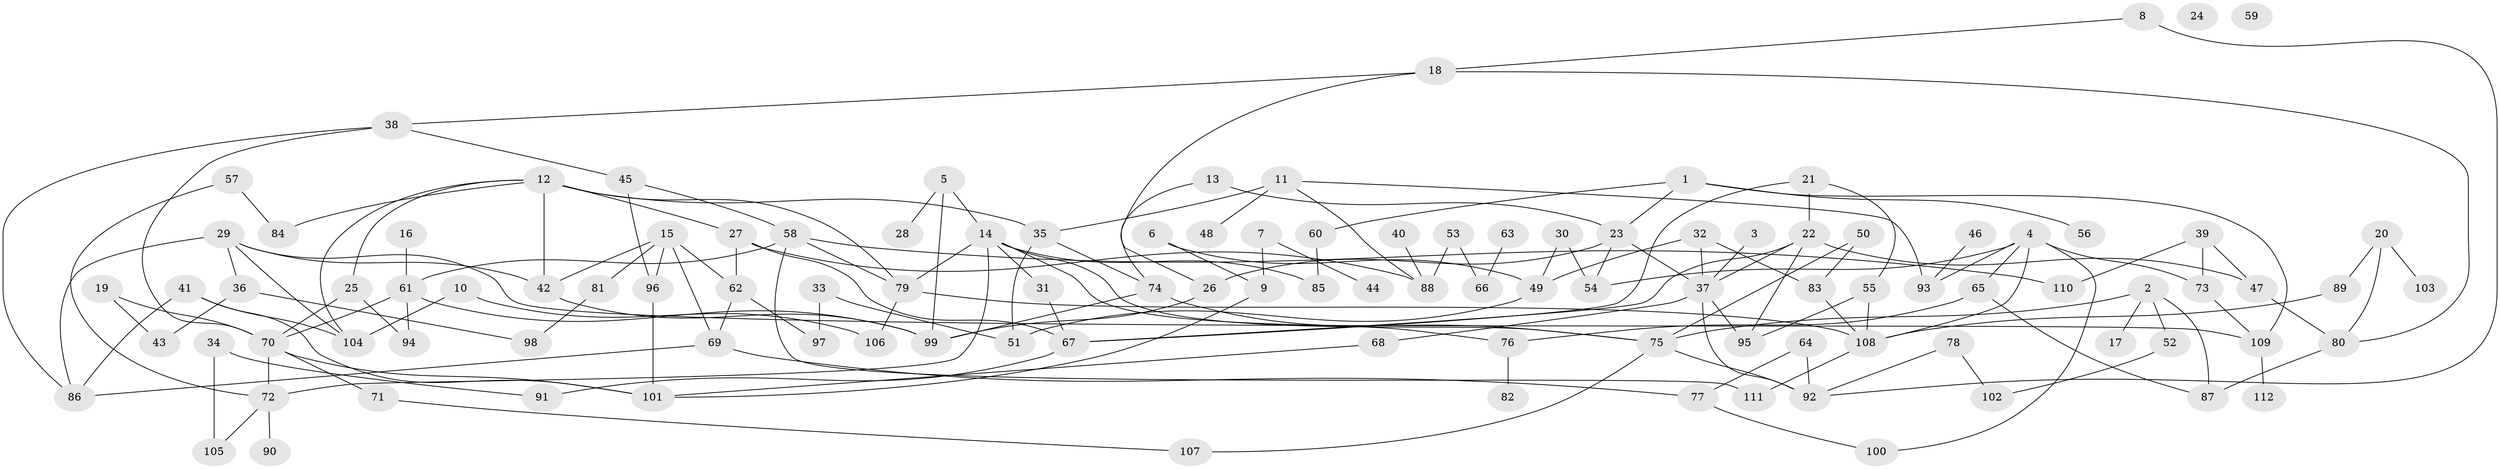 // Generated by graph-tools (version 1.1) at 2025/00/03/09/25 03:00:54]
// undirected, 112 vertices, 166 edges
graph export_dot {
graph [start="1"]
  node [color=gray90,style=filled];
  1;
  2;
  3;
  4;
  5;
  6;
  7;
  8;
  9;
  10;
  11;
  12;
  13;
  14;
  15;
  16;
  17;
  18;
  19;
  20;
  21;
  22;
  23;
  24;
  25;
  26;
  27;
  28;
  29;
  30;
  31;
  32;
  33;
  34;
  35;
  36;
  37;
  38;
  39;
  40;
  41;
  42;
  43;
  44;
  45;
  46;
  47;
  48;
  49;
  50;
  51;
  52;
  53;
  54;
  55;
  56;
  57;
  58;
  59;
  60;
  61;
  62;
  63;
  64;
  65;
  66;
  67;
  68;
  69;
  70;
  71;
  72;
  73;
  74;
  75;
  76;
  77;
  78;
  79;
  80;
  81;
  82;
  83;
  84;
  85;
  86;
  87;
  88;
  89;
  90;
  91;
  92;
  93;
  94;
  95;
  96;
  97;
  98;
  99;
  100;
  101;
  102;
  103;
  104;
  105;
  106;
  107;
  108;
  109;
  110;
  111;
  112;
  1 -- 23;
  1 -- 56;
  1 -- 60;
  1 -- 109;
  2 -- 17;
  2 -- 52;
  2 -- 75;
  2 -- 87;
  3 -- 37;
  4 -- 54;
  4 -- 65;
  4 -- 73;
  4 -- 93;
  4 -- 100;
  4 -- 108;
  5 -- 14;
  5 -- 28;
  5 -- 99;
  6 -- 9;
  6 -- 49;
  7 -- 9;
  7 -- 44;
  8 -- 18;
  8 -- 92;
  9 -- 101;
  10 -- 104;
  10 -- 106;
  11 -- 35;
  11 -- 48;
  11 -- 88;
  11 -- 93;
  12 -- 25;
  12 -- 27;
  12 -- 35;
  12 -- 42;
  12 -- 79;
  12 -- 84;
  12 -- 104;
  13 -- 23;
  13 -- 74;
  14 -- 31;
  14 -- 72;
  14 -- 75;
  14 -- 76;
  14 -- 79;
  14 -- 85;
  15 -- 42;
  15 -- 62;
  15 -- 69;
  15 -- 81;
  15 -- 96;
  16 -- 61;
  18 -- 26;
  18 -- 38;
  18 -- 80;
  19 -- 43;
  19 -- 70;
  20 -- 80;
  20 -- 89;
  20 -- 103;
  21 -- 22;
  21 -- 55;
  21 -- 67;
  22 -- 37;
  22 -- 47;
  22 -- 67;
  22 -- 95;
  23 -- 26;
  23 -- 37;
  23 -- 54;
  25 -- 70;
  25 -- 94;
  26 -- 99;
  27 -- 62;
  27 -- 67;
  27 -- 88;
  29 -- 36;
  29 -- 42;
  29 -- 86;
  29 -- 104;
  29 -- 109;
  30 -- 49;
  30 -- 54;
  31 -- 67;
  32 -- 37;
  32 -- 49;
  32 -- 83;
  33 -- 51;
  33 -- 97;
  34 -- 91;
  34 -- 105;
  35 -- 51;
  35 -- 74;
  36 -- 43;
  36 -- 98;
  37 -- 68;
  37 -- 92;
  37 -- 95;
  38 -- 45;
  38 -- 70;
  38 -- 86;
  39 -- 47;
  39 -- 73;
  39 -- 110;
  40 -- 88;
  41 -- 86;
  41 -- 101;
  41 -- 104;
  42 -- 99;
  45 -- 58;
  45 -- 96;
  46 -- 93;
  47 -- 80;
  49 -- 51;
  50 -- 75;
  50 -- 83;
  52 -- 102;
  53 -- 66;
  53 -- 88;
  55 -- 95;
  55 -- 108;
  57 -- 72;
  57 -- 84;
  58 -- 61;
  58 -- 79;
  58 -- 110;
  58 -- 111;
  60 -- 85;
  61 -- 70;
  61 -- 94;
  61 -- 99;
  62 -- 69;
  62 -- 97;
  63 -- 66;
  64 -- 77;
  64 -- 92;
  65 -- 76;
  65 -- 87;
  67 -- 91;
  68 -- 101;
  69 -- 77;
  69 -- 86;
  70 -- 71;
  70 -- 72;
  70 -- 101;
  71 -- 107;
  72 -- 90;
  72 -- 105;
  73 -- 109;
  74 -- 75;
  74 -- 99;
  75 -- 92;
  75 -- 107;
  76 -- 82;
  77 -- 100;
  78 -- 92;
  78 -- 102;
  79 -- 106;
  79 -- 108;
  80 -- 87;
  81 -- 98;
  83 -- 108;
  89 -- 108;
  96 -- 101;
  108 -- 111;
  109 -- 112;
}
